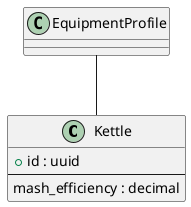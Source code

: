 @startuml

class "Kettle" as Kettle {
    + id : uuid
    --
    mash_efficiency : decimal
}

EquipmentProfile -- Kettle 

@enduml